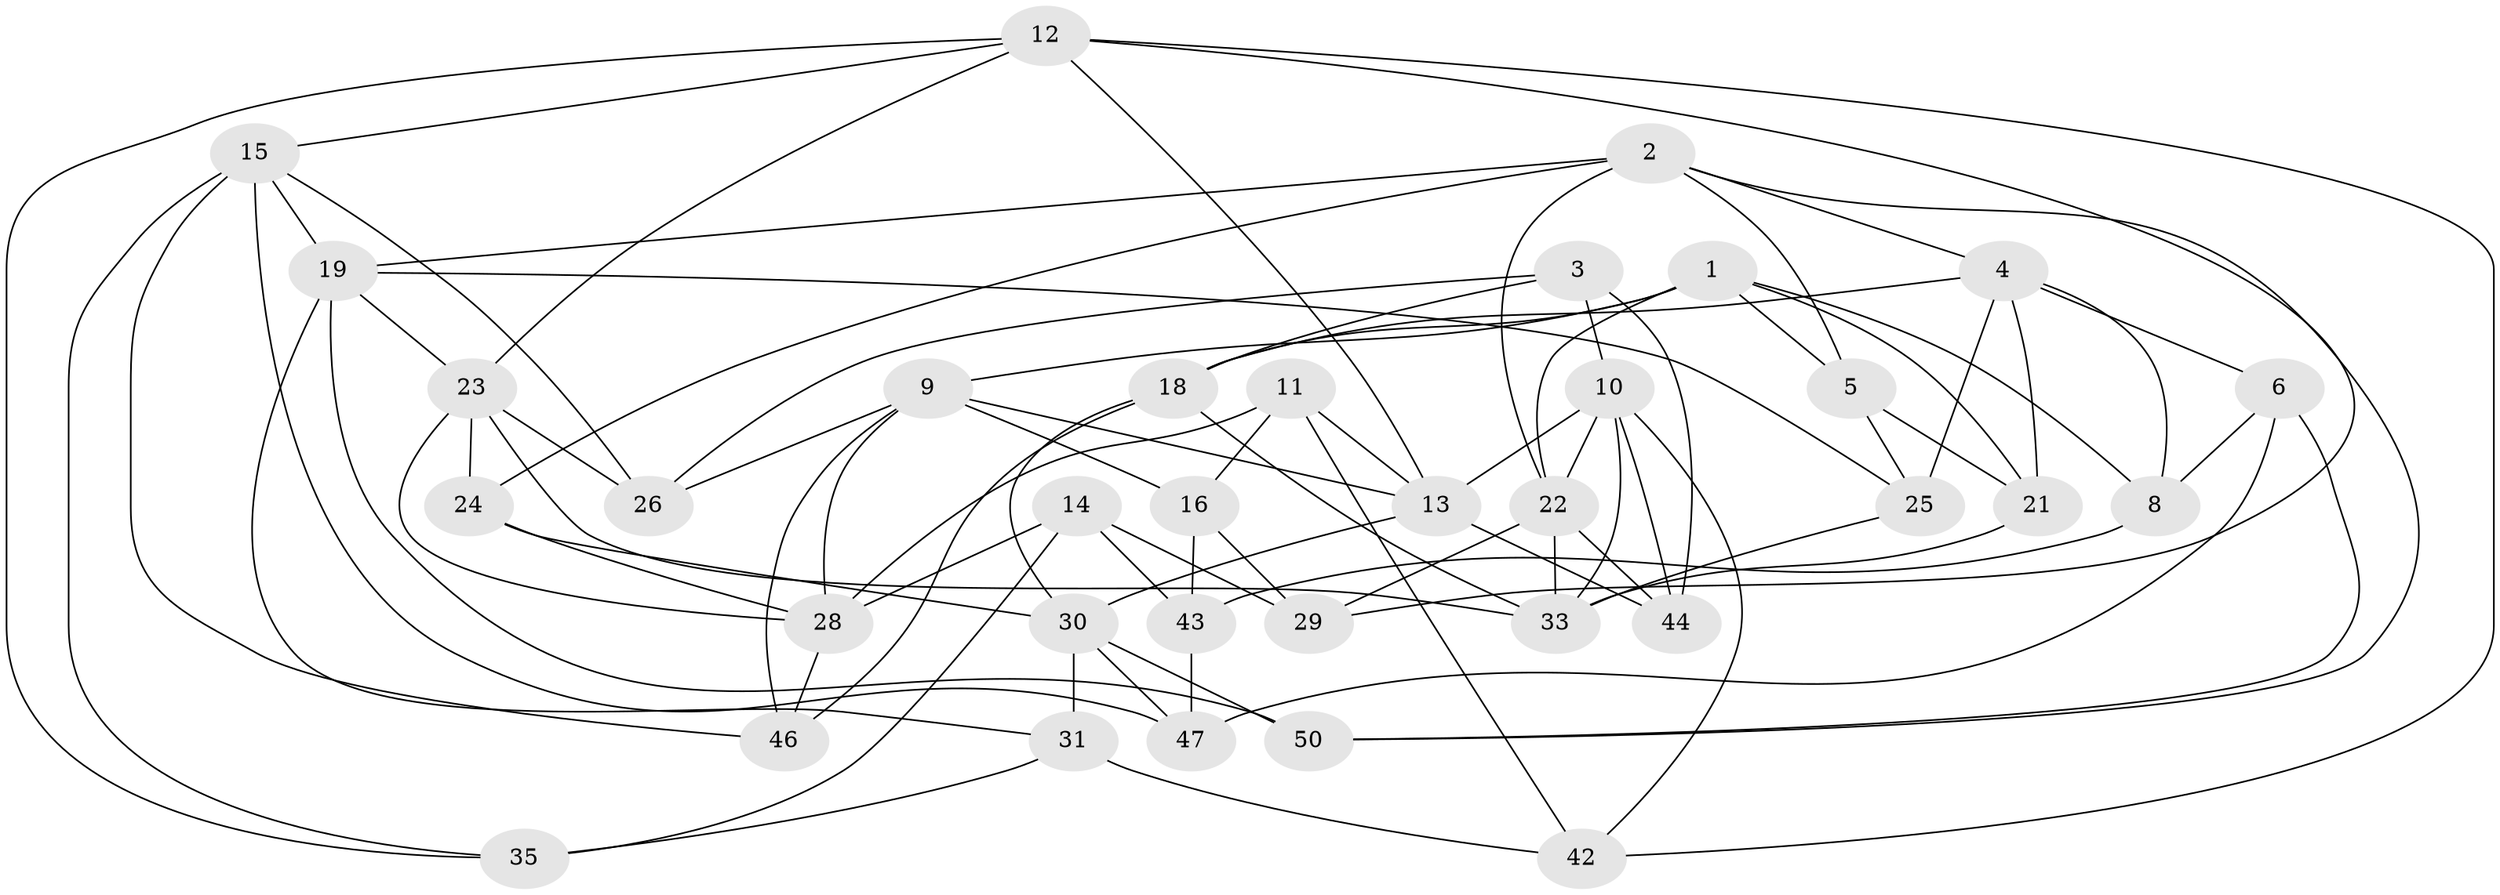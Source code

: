 // Generated by graph-tools (version 1.1) at 2025/24/03/03/25 07:24:27]
// undirected, 35 vertices, 85 edges
graph export_dot {
graph [start="1"]
  node [color=gray90,style=filled];
  1 [super="+7"];
  2 [super="+49"];
  3;
  4 [super="+45"];
  5;
  6;
  8;
  9 [super="+17"];
  10 [super="+34"];
  11;
  12 [super="+48"];
  13 [super="+40"];
  14;
  15 [super="+20"];
  16;
  18 [super="+27"];
  19 [super="+41"];
  21;
  22 [super="+39"];
  23 [super="+38"];
  24;
  25;
  26;
  28 [super="+32"];
  29;
  30 [super="+37"];
  31;
  33 [super="+36"];
  35;
  42;
  43;
  44;
  46;
  47;
  50;
  1 -- 8;
  1 -- 21;
  1 -- 5;
  1 -- 9;
  1 -- 22;
  1 -- 18;
  2 -- 24;
  2 -- 19;
  2 -- 22;
  2 -- 50;
  2 -- 4;
  2 -- 5;
  3 -- 26;
  3 -- 18;
  3 -- 44;
  3 -- 10;
  4 -- 21;
  4 -- 8;
  4 -- 25;
  4 -- 6;
  4 -- 18;
  5 -- 21;
  5 -- 25;
  6 -- 50;
  6 -- 8;
  6 -- 47;
  8 -- 43;
  9 -- 46;
  9 -- 16;
  9 -- 26;
  9 -- 28;
  9 -- 13;
  10 -- 44;
  10 -- 42;
  10 -- 22;
  10 -- 33;
  10 -- 13;
  11 -- 16;
  11 -- 42;
  11 -- 13;
  11 -- 28;
  12 -- 35;
  12 -- 29;
  12 -- 42;
  12 -- 23;
  12 -- 15;
  12 -- 13;
  13 -- 44;
  13 -- 30;
  14 -- 28;
  14 -- 29;
  14 -- 35;
  14 -- 43;
  15 -- 46;
  15 -- 35;
  15 -- 26;
  15 -- 19;
  15 -- 47;
  16 -- 43;
  16 -- 29;
  18 -- 33;
  18 -- 46;
  18 -- 30;
  19 -- 23;
  19 -- 25;
  19 -- 50;
  19 -- 31;
  21 -- 33;
  22 -- 44;
  22 -- 29;
  22 -- 33;
  23 -- 24;
  23 -- 33;
  23 -- 26;
  23 -- 28;
  24 -- 28;
  24 -- 30;
  25 -- 33;
  28 -- 46;
  30 -- 50;
  30 -- 31;
  30 -- 47;
  31 -- 35;
  31 -- 42;
  43 -- 47;
}
